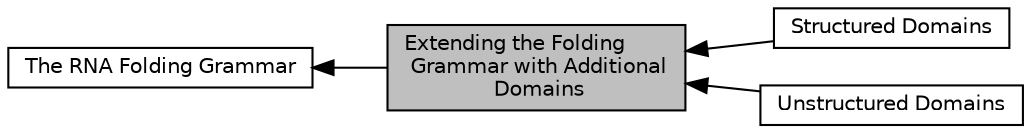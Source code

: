 digraph "Extending the Folding Grammar with Additional Domains"
{
  bgcolor="transparent";
  edge [fontname="Helvetica",fontsize="10",labelfontname="Helvetica",labelfontsize="10"];
  node [fontname="Helvetica",fontsize="10",shape=box];
  rankdir=LR;
  Node3 [label="Structured Domains",height=0.2,width=0.4,color="black",URL="$group__domains__struc.html",tooltip="Add and modify structured domains to the RNA folding grammar."];
  Node1 [label="The RNA Folding Grammar",height=0.2,width=0.4,color="black",URL="$group__grammar.html",tooltip="The RNA folding grammar as implemented in RNAlib."];
  Node2 [label="Unstructured Domains",height=0.2,width=0.4,color="black",URL="$group__domains__up.html",tooltip="Add and modify unstructured domains to the RNA folding grammar."];
  Node0 [label="Extending the Folding\l Grammar with Additional\l Domains",height=0.2,width=0.4,color="black", fillcolor="grey75", style="filled", fontcolor="black",tooltip="This module covers simple and straight-forward extensions to the RNA folding grammar."];
  Node1->Node0 [shape=plaintext, dir="back", style="solid"];
  Node0->Node2 [shape=plaintext, dir="back", style="solid"];
  Node0->Node3 [shape=plaintext, dir="back", style="solid"];
}
